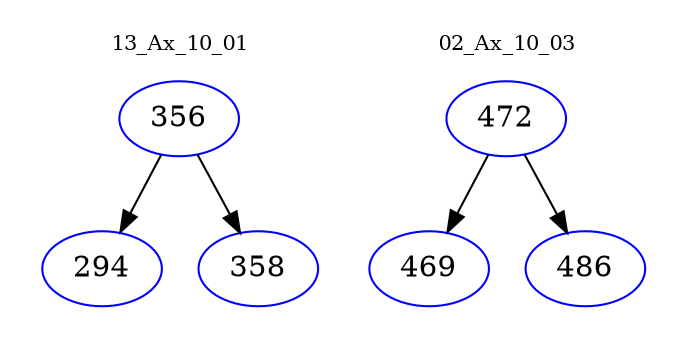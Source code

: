 digraph{
subgraph cluster_0 {
color = white
label = "13_Ax_10_01";
fontsize=10;
T0_356 [label="356", color="blue"]
T0_356 -> T0_294 [color="black"]
T0_294 [label="294", color="blue"]
T0_356 -> T0_358 [color="black"]
T0_358 [label="358", color="blue"]
}
subgraph cluster_1 {
color = white
label = "02_Ax_10_03";
fontsize=10;
T1_472 [label="472", color="blue"]
T1_472 -> T1_469 [color="black"]
T1_469 [label="469", color="blue"]
T1_472 -> T1_486 [color="black"]
T1_486 [label="486", color="blue"]
}
}
